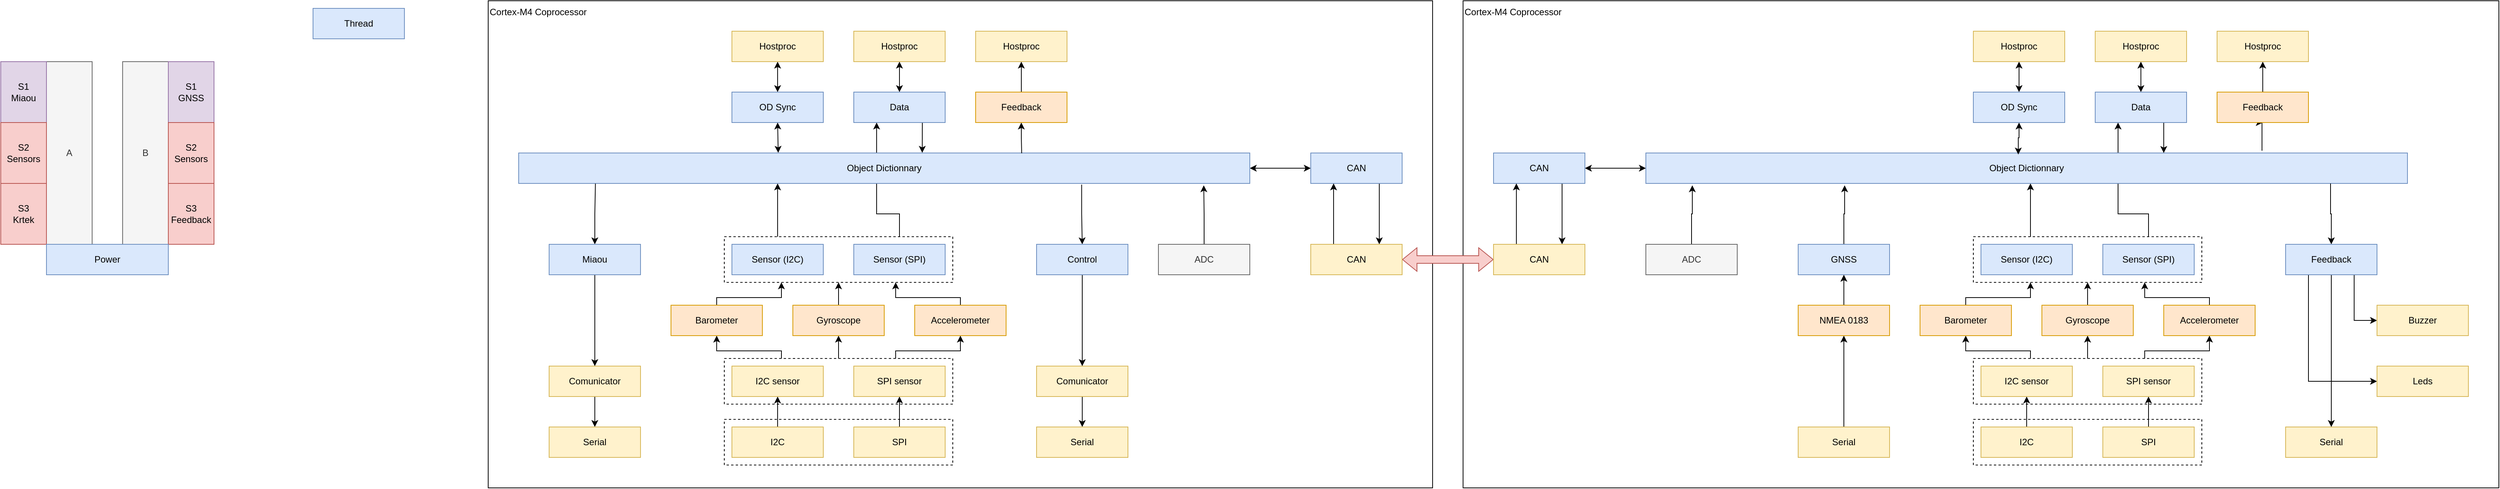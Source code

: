 <mxfile version="20.2.3" type="github">
  <diagram id="oHM9Ts-oEpWvEqwn-NW8" name="Page-1">
    <mxGraphModel dx="4405" dy="1900" grid="1" gridSize="10" guides="1" tooltips="1" connect="1" arrows="1" fold="1" page="1" pageScale="1" pageWidth="850" pageHeight="1100" math="0" shadow="0">
      <root>
        <mxCell id="0" />
        <mxCell id="1" parent="0" />
        <mxCell id="fYRwV2_t_8ricet78tLy-146" value="" style="rounded=0;whiteSpace=wrap;html=1;fillColor=none;" vertex="1" parent="1">
          <mxGeometry x="1320" width="1360" height="640" as="geometry" />
        </mxCell>
        <mxCell id="fYRwV2_t_8ricet78tLy-145" value="" style="rounded=0;whiteSpace=wrap;html=1;fillColor=none;" vertex="1" parent="1">
          <mxGeometry x="40" width="1240" height="640" as="geometry" />
        </mxCell>
        <mxCell id="fYRwV2_t_8ricet78tLy-48" value="" style="edgeStyle=orthogonalEdgeStyle;rounded=0;orthogonalLoop=1;jettySize=auto;html=1;" edge="1" parent="1" source="fYRwV2_t_8ricet78tLy-1">
          <mxGeometry relative="1" as="geometry">
            <mxPoint x="420" y="240" as="targetPoint" />
            <Array as="points">
              <mxPoint x="420" y="240" />
            </Array>
          </mxGeometry>
        </mxCell>
        <mxCell id="fYRwV2_t_8ricet78tLy-47" style="edgeStyle=orthogonalEdgeStyle;rounded=0;orthogonalLoop=1;jettySize=auto;html=1;entryX=0.25;entryY=1;entryDx=0;entryDy=0;exitX=0.5;exitY=0;exitDx=0;exitDy=0;" edge="1" parent="1" source="fYRwV2_t_8ricet78tLy-2" target="fYRwV2_t_8ricet78tLy-43">
          <mxGeometry relative="1" as="geometry">
            <mxPoint x="580" y="270" as="sourcePoint" />
            <Array as="points">
              <mxPoint x="580" y="280" />
              <mxPoint x="550" y="280" />
            </Array>
          </mxGeometry>
        </mxCell>
        <mxCell id="fYRwV2_t_8ricet78tLy-65" style="edgeStyle=orthogonalEdgeStyle;rounded=0;orthogonalLoop=1;jettySize=auto;html=1;exitX=0.25;exitY=0;exitDx=0;exitDy=0;entryX=0.5;entryY=1;entryDx=0;entryDy=0;startArrow=none;startFill=0;endArrow=classic;endFill=1;" edge="1" parent="1" source="fYRwV2_t_8ricet78tLy-12" target="fYRwV2_t_8ricet78tLy-29">
          <mxGeometry relative="1" as="geometry">
            <Array as="points">
              <mxPoint x="425" y="460" />
              <mxPoint x="340" y="460" />
            </Array>
          </mxGeometry>
        </mxCell>
        <mxCell id="fYRwV2_t_8ricet78tLy-66" style="edgeStyle=orthogonalEdgeStyle;rounded=0;orthogonalLoop=1;jettySize=auto;html=1;exitX=0.5;exitY=0;exitDx=0;exitDy=0;entryX=0.5;entryY=1;entryDx=0;entryDy=0;startArrow=none;startFill=0;endArrow=classic;endFill=1;" edge="1" parent="1" source="fYRwV2_t_8ricet78tLy-12" target="fYRwV2_t_8ricet78tLy-30">
          <mxGeometry relative="1" as="geometry" />
        </mxCell>
        <mxCell id="fYRwV2_t_8ricet78tLy-67" style="edgeStyle=orthogonalEdgeStyle;rounded=0;orthogonalLoop=1;jettySize=auto;html=1;exitX=0.75;exitY=0;exitDx=0;exitDy=0;entryX=0.5;entryY=1;entryDx=0;entryDy=0;startArrow=none;startFill=0;endArrow=classic;endFill=1;" edge="1" parent="1" source="fYRwV2_t_8ricet78tLy-12" target="fYRwV2_t_8ricet78tLy-31">
          <mxGeometry relative="1" as="geometry">
            <Array as="points">
              <mxPoint x="575" y="460" />
              <mxPoint x="660" y="460" />
            </Array>
          </mxGeometry>
        </mxCell>
        <mxCell id="fYRwV2_t_8ricet78tLy-12" value="" style="rounded=0;whiteSpace=wrap;html=1;dashed=1;fillColor=none;" vertex="1" parent="1">
          <mxGeometry x="350" y="470" width="300" height="60" as="geometry" />
        </mxCell>
        <mxCell id="fYRwV2_t_8ricet78tLy-13" value="" style="rounded=0;whiteSpace=wrap;html=1;dashed=1;fillColor=none;" vertex="1" parent="1">
          <mxGeometry x="350" y="550" width="300" height="60" as="geometry" />
        </mxCell>
        <mxCell id="fYRwV2_t_8ricet78tLy-11" value="" style="rounded=0;whiteSpace=wrap;html=1;dashed=1;fillColor=default;" vertex="1" parent="1">
          <mxGeometry x="350" y="310" width="300" height="60" as="geometry" />
        </mxCell>
        <mxCell id="fYRwV2_t_8ricet78tLy-1" value="Sensor (I2C)" style="rounded=0;whiteSpace=wrap;html=1;fillColor=#dae8fc;strokeColor=#6c8ebf;" vertex="1" parent="1">
          <mxGeometry x="360" y="320" width="120" height="40" as="geometry" />
        </mxCell>
        <mxCell id="fYRwV2_t_8ricet78tLy-2" value="&lt;div&gt;Sensor (SPI)&lt;/div&gt;" style="rounded=0;whiteSpace=wrap;html=1;fillColor=#dae8fc;strokeColor=#6c8ebf;" vertex="1" parent="1">
          <mxGeometry x="520" y="320" width="120" height="40" as="geometry" />
        </mxCell>
        <mxCell id="fYRwV2_t_8ricet78tLy-62" style="edgeStyle=orthogonalEdgeStyle;rounded=0;orthogonalLoop=1;jettySize=auto;html=1;exitX=0.5;exitY=1;exitDx=0;exitDy=0;entryX=0.5;entryY=0;entryDx=0;entryDy=0;startArrow=none;startFill=0;endArrow=classic;endFill=1;" edge="1" parent="1" source="fYRwV2_t_8ricet78tLy-3" target="fYRwV2_t_8ricet78tLy-26">
          <mxGeometry relative="1" as="geometry" />
        </mxCell>
        <mxCell id="fYRwV2_t_8ricet78tLy-3" value="Comunicator" style="rounded=0;whiteSpace=wrap;html=1;fillColor=#fff2cc;strokeColor=#d6b656;" vertex="1" parent="1">
          <mxGeometry x="120" y="480" width="120" height="40" as="geometry" />
        </mxCell>
        <mxCell id="fYRwV2_t_8ricet78tLy-77" style="edgeStyle=orthogonalEdgeStyle;rounded=0;orthogonalLoop=1;jettySize=auto;html=1;exitX=1;exitY=0.5;exitDx=0;exitDy=0;entryX=0;entryY=0.5;entryDx=0;entryDy=0;startArrow=classic;startFill=1;endArrow=classic;endFill=1;" edge="1" parent="1" source="fYRwV2_t_8ricet78tLy-4" target="fYRwV2_t_8ricet78tLy-40">
          <mxGeometry relative="1" as="geometry" />
        </mxCell>
        <mxCell id="fYRwV2_t_8ricet78tLy-4" value="Object Dictionnary" style="rounded=0;whiteSpace=wrap;html=1;fillColor=#dae8fc;strokeColor=#6c8ebf;" vertex="1" parent="1">
          <mxGeometry x="80" y="200" width="960" height="40" as="geometry" />
        </mxCell>
        <mxCell id="fYRwV2_t_8ricet78tLy-6" value="Thread" style="rounded=0;whiteSpace=wrap;html=1;fillColor=#dae8fc;strokeColor=#6c8ebf;" vertex="1" parent="1">
          <mxGeometry x="-190" y="10" width="120" height="40" as="geometry" />
        </mxCell>
        <mxCell id="fYRwV2_t_8ricet78tLy-63" style="edgeStyle=orthogonalEdgeStyle;rounded=0;orthogonalLoop=1;jettySize=auto;html=1;exitX=0.5;exitY=0;exitDx=0;exitDy=0;entryX=0.5;entryY=1;entryDx=0;entryDy=0;startArrow=none;startFill=0;endArrow=classic;endFill=1;" edge="1" parent="1" source="fYRwV2_t_8ricet78tLy-7" target="fYRwV2_t_8ricet78tLy-8">
          <mxGeometry relative="1" as="geometry" />
        </mxCell>
        <mxCell id="fYRwV2_t_8ricet78tLy-7" value="I2C" style="rounded=0;whiteSpace=wrap;html=1;fillColor=#fff2cc;strokeColor=#d6b656;" vertex="1" parent="1">
          <mxGeometry x="360" y="560" width="120" height="40" as="geometry" />
        </mxCell>
        <mxCell id="fYRwV2_t_8ricet78tLy-8" value="I2C sensor" style="rounded=0;whiteSpace=wrap;html=1;fillColor=#fff2cc;strokeColor=#d6b656;" vertex="1" parent="1">
          <mxGeometry x="360" y="480" width="120" height="40" as="geometry" />
        </mxCell>
        <mxCell id="fYRwV2_t_8ricet78tLy-64" style="edgeStyle=orthogonalEdgeStyle;rounded=0;orthogonalLoop=1;jettySize=auto;html=1;exitX=0.5;exitY=0;exitDx=0;exitDy=0;entryX=0.5;entryY=1;entryDx=0;entryDy=0;startArrow=none;startFill=0;endArrow=classic;endFill=1;" edge="1" parent="1" source="fYRwV2_t_8ricet78tLy-9" target="fYRwV2_t_8ricet78tLy-10">
          <mxGeometry relative="1" as="geometry" />
        </mxCell>
        <mxCell id="fYRwV2_t_8ricet78tLy-9" value="SPI" style="rounded=0;whiteSpace=wrap;html=1;fillColor=#fff2cc;strokeColor=#d6b656;" vertex="1" parent="1">
          <mxGeometry x="520" y="560" width="120" height="40" as="geometry" />
        </mxCell>
        <mxCell id="fYRwV2_t_8ricet78tLy-10" value="SPI sensor" style="rounded=0;whiteSpace=wrap;html=1;fillColor=#fff2cc;strokeColor=#d6b656;" vertex="1" parent="1">
          <mxGeometry x="520" y="480" width="120" height="40" as="geometry" />
        </mxCell>
        <mxCell id="fYRwV2_t_8ricet78tLy-14" value="A" style="rounded=0;whiteSpace=wrap;html=1;fillColor=#f5f5f5;fontColor=#333333;strokeColor=#666666;" vertex="1" parent="1">
          <mxGeometry x="-540" y="80" width="60" height="240" as="geometry" />
        </mxCell>
        <mxCell id="fYRwV2_t_8ricet78tLy-15" value="B" style="rounded=0;whiteSpace=wrap;html=1;fillColor=#f5f5f5;fontColor=#333333;strokeColor=#666666;" vertex="1" parent="1">
          <mxGeometry x="-440" y="80" width="60" height="240" as="geometry" />
        </mxCell>
        <mxCell id="fYRwV2_t_8ricet78tLy-16" value="S1&lt;br&gt;Miaou" style="rounded=0;whiteSpace=wrap;html=1;fillColor=#e1d5e7;strokeColor=#9673a6;" vertex="1" parent="1">
          <mxGeometry x="-600" y="80" width="60" height="80" as="geometry" />
        </mxCell>
        <mxCell id="fYRwV2_t_8ricet78tLy-17" value="S2&lt;br&gt;Sensors" style="rounded=0;whiteSpace=wrap;html=1;fillColor=#f8cecc;strokeColor=#b85450;" vertex="1" parent="1">
          <mxGeometry x="-600" y="160" width="60" height="80" as="geometry" />
        </mxCell>
        <mxCell id="fYRwV2_t_8ricet78tLy-18" value="S1&lt;br&gt;GNSS" style="rounded=0;whiteSpace=wrap;html=1;fillColor=#e1d5e7;strokeColor=#9673a6;" vertex="1" parent="1">
          <mxGeometry x="-380" y="80" width="60" height="80" as="geometry" />
        </mxCell>
        <mxCell id="fYRwV2_t_8ricet78tLy-19" value="S2&lt;br&gt;Sensors" style="rounded=0;whiteSpace=wrap;html=1;fillColor=#f8cecc;strokeColor=#b85450;" vertex="1" parent="1">
          <mxGeometry x="-380" y="160" width="60" height="80" as="geometry" />
        </mxCell>
        <mxCell id="fYRwV2_t_8ricet78tLy-20" value="S3&lt;br&gt;Krtek" style="rounded=0;whiteSpace=wrap;html=1;fillColor=#f8cecc;strokeColor=#b85450;" vertex="1" parent="1">
          <mxGeometry x="-600" y="240" width="60" height="80" as="geometry" />
        </mxCell>
        <mxCell id="fYRwV2_t_8ricet78tLy-21" value="S3&lt;br&gt;Feedback" style="rounded=0;whiteSpace=wrap;html=1;fillColor=#f8cecc;strokeColor=#b85450;" vertex="1" parent="1">
          <mxGeometry x="-380" y="240" width="60" height="80" as="geometry" />
        </mxCell>
        <mxCell id="fYRwV2_t_8ricet78tLy-22" value="Power" style="rounded=0;whiteSpace=wrap;html=1;fillColor=#dae8fc;strokeColor=#6c8ebf;" vertex="1" parent="1">
          <mxGeometry x="-540" y="320" width="160" height="40" as="geometry" />
        </mxCell>
        <mxCell id="fYRwV2_t_8ricet78tLy-72" style="edgeStyle=orthogonalEdgeStyle;rounded=0;orthogonalLoop=1;jettySize=auto;html=1;exitX=0.5;exitY=1;exitDx=0;exitDy=0;entryX=0.5;entryY=0;entryDx=0;entryDy=0;startArrow=none;startFill=0;endArrow=classic;endFill=1;" edge="1" parent="1" source="fYRwV2_t_8ricet78tLy-25" target="fYRwV2_t_8ricet78tLy-27">
          <mxGeometry relative="1" as="geometry" />
        </mxCell>
        <mxCell id="fYRwV2_t_8ricet78tLy-25" value="Comunicator" style="rounded=0;whiteSpace=wrap;html=1;fillColor=#fff2cc;strokeColor=#d6b656;" vertex="1" parent="1">
          <mxGeometry x="760" y="480" width="120" height="40" as="geometry" />
        </mxCell>
        <mxCell id="fYRwV2_t_8ricet78tLy-26" value="Serial" style="rounded=0;whiteSpace=wrap;html=1;fillColor=#fff2cc;strokeColor=#d6b656;" vertex="1" parent="1">
          <mxGeometry x="120" y="560" width="120" height="40" as="geometry" />
        </mxCell>
        <mxCell id="fYRwV2_t_8ricet78tLy-27" value="Serial" style="rounded=0;whiteSpace=wrap;html=1;fillColor=#fff2cc;strokeColor=#d6b656;" vertex="1" parent="1">
          <mxGeometry x="760" y="560" width="120" height="40" as="geometry" />
        </mxCell>
        <mxCell id="fYRwV2_t_8ricet78tLy-60" style="edgeStyle=orthogonalEdgeStyle;rounded=0;orthogonalLoop=1;jettySize=auto;html=1;exitX=0.5;exitY=0;exitDx=0;exitDy=0;entryX=0.105;entryY=1.008;entryDx=0;entryDy=0;entryPerimeter=0;startArrow=classic;startFill=1;endArrow=none;endFill=0;" edge="1" parent="1" source="fYRwV2_t_8ricet78tLy-28" target="fYRwV2_t_8ricet78tLy-4">
          <mxGeometry relative="1" as="geometry" />
        </mxCell>
        <mxCell id="fYRwV2_t_8ricet78tLy-61" style="edgeStyle=orthogonalEdgeStyle;rounded=0;orthogonalLoop=1;jettySize=auto;html=1;exitX=0.5;exitY=1;exitDx=0;exitDy=0;entryX=0.5;entryY=0;entryDx=0;entryDy=0;startArrow=none;startFill=0;endArrow=classic;endFill=1;" edge="1" parent="1" source="fYRwV2_t_8ricet78tLy-28" target="fYRwV2_t_8ricet78tLy-3">
          <mxGeometry relative="1" as="geometry" />
        </mxCell>
        <mxCell id="fYRwV2_t_8ricet78tLy-28" value="Miaou" style="rounded=0;whiteSpace=wrap;html=1;fillColor=#dae8fc;strokeColor=#6c8ebf;" vertex="1" parent="1">
          <mxGeometry x="120" y="320" width="120" height="40" as="geometry" />
        </mxCell>
        <mxCell id="fYRwV2_t_8ricet78tLy-68" style="edgeStyle=orthogonalEdgeStyle;rounded=0;orthogonalLoop=1;jettySize=auto;html=1;exitX=0.5;exitY=0;exitDx=0;exitDy=0;entryX=0.25;entryY=1;entryDx=0;entryDy=0;startArrow=none;startFill=0;endArrow=classic;endFill=1;" edge="1" parent="1" source="fYRwV2_t_8ricet78tLy-29" target="fYRwV2_t_8ricet78tLy-11">
          <mxGeometry relative="1" as="geometry">
            <Array as="points">
              <mxPoint x="340" y="390" />
              <mxPoint x="425" y="390" />
            </Array>
          </mxGeometry>
        </mxCell>
        <mxCell id="fYRwV2_t_8ricet78tLy-29" value="Barometer" style="rounded=0;whiteSpace=wrap;html=1;fillColor=#ffe6cc;strokeColor=#d79b00;" vertex="1" parent="1">
          <mxGeometry x="280" y="400" width="120" height="40" as="geometry" />
        </mxCell>
        <mxCell id="fYRwV2_t_8ricet78tLy-70" style="edgeStyle=orthogonalEdgeStyle;rounded=0;orthogonalLoop=1;jettySize=auto;html=1;exitX=0.5;exitY=0;exitDx=0;exitDy=0;entryX=0.5;entryY=1;entryDx=0;entryDy=0;startArrow=none;startFill=0;endArrow=classic;endFill=1;" edge="1" parent="1" source="fYRwV2_t_8ricet78tLy-30" target="fYRwV2_t_8ricet78tLy-11">
          <mxGeometry relative="1" as="geometry" />
        </mxCell>
        <mxCell id="fYRwV2_t_8ricet78tLy-30" value="Gyroscope" style="rounded=0;whiteSpace=wrap;html=1;fillColor=#ffe6cc;strokeColor=#d79b00;" vertex="1" parent="1">
          <mxGeometry x="440" y="400" width="120" height="40" as="geometry" />
        </mxCell>
        <mxCell id="fYRwV2_t_8ricet78tLy-69" style="edgeStyle=orthogonalEdgeStyle;rounded=0;orthogonalLoop=1;jettySize=auto;html=1;exitX=0.5;exitY=0;exitDx=0;exitDy=0;entryX=0.75;entryY=1;entryDx=0;entryDy=0;startArrow=none;startFill=0;endArrow=classic;endFill=1;" edge="1" parent="1" source="fYRwV2_t_8ricet78tLy-31" target="fYRwV2_t_8ricet78tLy-11">
          <mxGeometry relative="1" as="geometry">
            <Array as="points">
              <mxPoint x="660" y="390" />
              <mxPoint x="575" y="390" />
            </Array>
          </mxGeometry>
        </mxCell>
        <mxCell id="fYRwV2_t_8ricet78tLy-31" value="Accelerometer" style="rounded=0;whiteSpace=wrap;html=1;fillColor=#ffe6cc;strokeColor=#d79b00;" vertex="1" parent="1">
          <mxGeometry x="600" y="400" width="120" height="40" as="geometry" />
        </mxCell>
        <mxCell id="fYRwV2_t_8ricet78tLy-143" style="edgeStyle=orthogonalEdgeStyle;rounded=0;orthogonalLoop=1;jettySize=auto;html=1;exitX=0.5;exitY=0;exitDx=0;exitDy=0;entryX=0.937;entryY=1.062;entryDx=0;entryDy=0;entryPerimeter=0;startArrow=none;startFill=0;endArrow=classic;endFill=1;" edge="1" parent="1" source="fYRwV2_t_8ricet78tLy-38" target="fYRwV2_t_8ricet78tLy-4">
          <mxGeometry relative="1" as="geometry" />
        </mxCell>
        <mxCell id="fYRwV2_t_8ricet78tLy-38" value="ADC" style="rounded=0;whiteSpace=wrap;html=1;fillColor=#f5f5f5;strokeColor=#666666;fontColor=#333333;" vertex="1" parent="1">
          <mxGeometry x="920" y="320" width="120" height="40" as="geometry" />
        </mxCell>
        <mxCell id="fYRwV2_t_8ricet78tLy-73" style="edgeStyle=orthogonalEdgeStyle;rounded=0;orthogonalLoop=1;jettySize=auto;html=1;exitX=0.5;exitY=1;exitDx=0;exitDy=0;startArrow=none;startFill=0;endArrow=classic;endFill=1;entryX=0.5;entryY=0;entryDx=0;entryDy=0;" edge="1" parent="1" source="fYRwV2_t_8ricet78tLy-39" target="fYRwV2_t_8ricet78tLy-25">
          <mxGeometry relative="1" as="geometry">
            <mxPoint x="820.667" y="420" as="targetPoint" />
          </mxGeometry>
        </mxCell>
        <mxCell id="fYRwV2_t_8ricet78tLy-74" style="edgeStyle=orthogonalEdgeStyle;rounded=0;orthogonalLoop=1;jettySize=auto;html=1;exitX=0.77;exitY=1.042;exitDx=0;exitDy=0;entryX=0.5;entryY=0;entryDx=0;entryDy=0;startArrow=none;startFill=0;endArrow=classic;endFill=1;exitPerimeter=0;" edge="1" parent="1" source="fYRwV2_t_8ricet78tLy-4" target="fYRwV2_t_8ricet78tLy-39">
          <mxGeometry relative="1" as="geometry" />
        </mxCell>
        <mxCell id="fYRwV2_t_8ricet78tLy-39" value="Control" style="rounded=0;whiteSpace=wrap;html=1;fillColor=#dae8fc;strokeColor=#6c8ebf;" vertex="1" parent="1">
          <mxGeometry x="760" y="320" width="120" height="40" as="geometry" />
        </mxCell>
        <mxCell id="fYRwV2_t_8ricet78tLy-76" style="edgeStyle=orthogonalEdgeStyle;rounded=0;orthogonalLoop=1;jettySize=auto;html=1;exitX=0.75;exitY=1;exitDx=0;exitDy=0;entryX=0.75;entryY=0;entryDx=0;entryDy=0;startArrow=none;startFill=0;endArrow=classic;endFill=1;" edge="1" parent="1" source="fYRwV2_t_8ricet78tLy-40" target="fYRwV2_t_8ricet78tLy-41">
          <mxGeometry relative="1" as="geometry" />
        </mxCell>
        <mxCell id="fYRwV2_t_8ricet78tLy-40" value="CAN" style="rounded=0;whiteSpace=wrap;html=1;fillColor=#dae8fc;strokeColor=#6c8ebf;" vertex="1" parent="1">
          <mxGeometry x="1120" y="200" width="120" height="40" as="geometry" />
        </mxCell>
        <mxCell id="fYRwV2_t_8ricet78tLy-75" style="edgeStyle=orthogonalEdgeStyle;rounded=0;orthogonalLoop=1;jettySize=auto;html=1;exitX=0.25;exitY=0;exitDx=0;exitDy=0;entryX=0.25;entryY=1;entryDx=0;entryDy=0;startArrow=none;startFill=0;endArrow=classic;endFill=1;" edge="1" parent="1" source="fYRwV2_t_8ricet78tLy-41" target="fYRwV2_t_8ricet78tLy-40">
          <mxGeometry relative="1" as="geometry" />
        </mxCell>
        <mxCell id="fYRwV2_t_8ricet78tLy-150" style="edgeStyle=orthogonalEdgeStyle;rounded=0;orthogonalLoop=1;jettySize=auto;html=1;exitX=1;exitY=0.5;exitDx=0;exitDy=0;entryX=0;entryY=0.5;entryDx=0;entryDy=0;startArrow=classic;startFill=1;endArrow=classic;endFill=1;shape=flexArrow;fillColor=#f8cecc;strokeColor=#b85450;" edge="1" parent="1" source="fYRwV2_t_8ricet78tLy-41" target="fYRwV2_t_8ricet78tLy-118">
          <mxGeometry relative="1" as="geometry" />
        </mxCell>
        <mxCell id="fYRwV2_t_8ricet78tLy-41" value="CAN" style="rounded=0;whiteSpace=wrap;html=1;fillColor=#fff2cc;strokeColor=#d6b656;" vertex="1" parent="1">
          <mxGeometry x="1120" y="320" width="120" height="40" as="geometry" />
        </mxCell>
        <mxCell id="fYRwV2_t_8ricet78tLy-53" style="edgeStyle=orthogonalEdgeStyle;rounded=0;orthogonalLoop=1;jettySize=auto;html=1;exitX=0.5;exitY=0;exitDx=0;exitDy=0;entryX=0.5;entryY=1;entryDx=0;entryDy=0;startArrow=classic;startFill=1;" edge="1" parent="1" source="fYRwV2_t_8ricet78tLy-42" target="fYRwV2_t_8ricet78tLy-51">
          <mxGeometry relative="1" as="geometry" />
        </mxCell>
        <mxCell id="fYRwV2_t_8ricet78tLy-55" style="edgeStyle=orthogonalEdgeStyle;rounded=0;orthogonalLoop=1;jettySize=auto;html=1;exitX=0.5;exitY=1;exitDx=0;exitDy=0;entryX=0.355;entryY=-0.007;entryDx=0;entryDy=0;entryPerimeter=0;startArrow=classic;startFill=1;" edge="1" parent="1" source="fYRwV2_t_8ricet78tLy-42" target="fYRwV2_t_8ricet78tLy-4">
          <mxGeometry relative="1" as="geometry" />
        </mxCell>
        <mxCell id="fYRwV2_t_8ricet78tLy-42" value="OD Sync" style="rounded=0;whiteSpace=wrap;html=1;fillColor=#dae8fc;strokeColor=#6c8ebf;" vertex="1" parent="1">
          <mxGeometry x="360" y="120" width="120" height="40" as="geometry" />
        </mxCell>
        <mxCell id="fYRwV2_t_8ricet78tLy-49" style="edgeStyle=orthogonalEdgeStyle;rounded=0;orthogonalLoop=1;jettySize=auto;html=1;exitX=0.5;exitY=0;exitDx=0;exitDy=0;entryX=0.5;entryY=1;entryDx=0;entryDy=0;startArrow=classic;startFill=1;" edge="1" parent="1" source="fYRwV2_t_8ricet78tLy-43" target="fYRwV2_t_8ricet78tLy-44">
          <mxGeometry relative="1" as="geometry" />
        </mxCell>
        <mxCell id="fYRwV2_t_8ricet78tLy-54" style="edgeStyle=orthogonalEdgeStyle;rounded=0;orthogonalLoop=1;jettySize=auto;html=1;exitX=0.75;exitY=1;exitDx=0;exitDy=0;entryX=0.552;entryY=-0.007;entryDx=0;entryDy=0;entryPerimeter=0;startArrow=none;startFill=0;" edge="1" parent="1" source="fYRwV2_t_8ricet78tLy-43" target="fYRwV2_t_8ricet78tLy-4">
          <mxGeometry relative="1" as="geometry" />
        </mxCell>
        <mxCell id="fYRwV2_t_8ricet78tLy-43" value="Data" style="rounded=0;whiteSpace=wrap;html=1;fillColor=#dae8fc;strokeColor=#6c8ebf;" vertex="1" parent="1">
          <mxGeometry x="520" y="120" width="120" height="40" as="geometry" />
        </mxCell>
        <mxCell id="fYRwV2_t_8ricet78tLy-44" value="Hostproc" style="rounded=0;whiteSpace=wrap;html=1;fillColor=#fff2cc;strokeColor=#d6b656;" vertex="1" parent="1">
          <mxGeometry x="520" y="40" width="120" height="40" as="geometry" />
        </mxCell>
        <mxCell id="fYRwV2_t_8ricet78tLy-57" style="edgeStyle=orthogonalEdgeStyle;rounded=0;orthogonalLoop=1;jettySize=auto;html=1;exitX=0.5;exitY=1;exitDx=0;exitDy=0;entryX=0.688;entryY=0.008;entryDx=0;entryDy=0;entryPerimeter=0;startArrow=classic;startFill=1;endArrow=none;endFill=0;" edge="1" parent="1" source="fYRwV2_t_8ricet78tLy-45" target="fYRwV2_t_8ricet78tLy-4">
          <mxGeometry relative="1" as="geometry" />
        </mxCell>
        <mxCell id="fYRwV2_t_8ricet78tLy-58" style="edgeStyle=orthogonalEdgeStyle;rounded=0;orthogonalLoop=1;jettySize=auto;html=1;exitX=0.5;exitY=0;exitDx=0;exitDy=0;entryX=0.5;entryY=1;entryDx=0;entryDy=0;startArrow=none;startFill=0;endArrow=classic;endFill=1;" edge="1" parent="1" source="fYRwV2_t_8ricet78tLy-45" target="fYRwV2_t_8ricet78tLy-50">
          <mxGeometry relative="1" as="geometry" />
        </mxCell>
        <mxCell id="fYRwV2_t_8ricet78tLy-45" value="Feedback" style="rounded=0;whiteSpace=wrap;html=1;fillColor=#ffe6cc;strokeColor=#d79b00;" vertex="1" parent="1">
          <mxGeometry x="680" y="120" width="120" height="40" as="geometry" />
        </mxCell>
        <mxCell id="fYRwV2_t_8ricet78tLy-50" value="Hostproc" style="rounded=0;whiteSpace=wrap;html=1;fillColor=#fff2cc;strokeColor=#d6b656;" vertex="1" parent="1">
          <mxGeometry x="680" y="40" width="120" height="40" as="geometry" />
        </mxCell>
        <mxCell id="fYRwV2_t_8ricet78tLy-51" value="Hostproc" style="rounded=0;whiteSpace=wrap;html=1;fillColor=#fff2cc;strokeColor=#d6b656;" vertex="1" parent="1">
          <mxGeometry x="360" y="40" width="120" height="40" as="geometry" />
        </mxCell>
        <mxCell id="fYRwV2_t_8ricet78tLy-78" value="" style="edgeStyle=orthogonalEdgeStyle;rounded=0;orthogonalLoop=1;jettySize=auto;html=1;" edge="1" parent="1" source="fYRwV2_t_8ricet78tLy-86">
          <mxGeometry relative="1" as="geometry">
            <mxPoint x="2065" y="240" as="targetPoint" />
            <Array as="points">
              <mxPoint x="2065" y="240" />
            </Array>
          </mxGeometry>
        </mxCell>
        <mxCell id="fYRwV2_t_8ricet78tLy-79" style="edgeStyle=orthogonalEdgeStyle;rounded=0;orthogonalLoop=1;jettySize=auto;html=1;entryX=0.25;entryY=1;entryDx=0;entryDy=0;exitX=0.5;exitY=0;exitDx=0;exitDy=0;" edge="1" parent="1" source="fYRwV2_t_8ricet78tLy-87" target="fYRwV2_t_8ricet78tLy-124">
          <mxGeometry relative="1" as="geometry">
            <mxPoint x="2225" y="270" as="sourcePoint" />
            <Array as="points">
              <mxPoint x="2220" y="280" />
              <mxPoint x="2180" y="280" />
            </Array>
          </mxGeometry>
        </mxCell>
        <mxCell id="fYRwV2_t_8ricet78tLy-80" style="edgeStyle=orthogonalEdgeStyle;rounded=0;orthogonalLoop=1;jettySize=auto;html=1;exitX=0.25;exitY=0;exitDx=0;exitDy=0;entryX=0.5;entryY=1;entryDx=0;entryDy=0;startArrow=none;startFill=0;endArrow=classic;endFill=1;" edge="1" parent="1" source="fYRwV2_t_8ricet78tLy-83" target="fYRwV2_t_8ricet78tLy-106">
          <mxGeometry relative="1" as="geometry">
            <Array as="points">
              <mxPoint x="2065" y="460" />
              <mxPoint x="1980" y="460" />
            </Array>
          </mxGeometry>
        </mxCell>
        <mxCell id="fYRwV2_t_8ricet78tLy-81" style="edgeStyle=orthogonalEdgeStyle;rounded=0;orthogonalLoop=1;jettySize=auto;html=1;exitX=0.5;exitY=0;exitDx=0;exitDy=0;entryX=0.5;entryY=1;entryDx=0;entryDy=0;startArrow=none;startFill=0;endArrow=classic;endFill=1;" edge="1" parent="1" source="fYRwV2_t_8ricet78tLy-83" target="fYRwV2_t_8ricet78tLy-108">
          <mxGeometry relative="1" as="geometry" />
        </mxCell>
        <mxCell id="fYRwV2_t_8ricet78tLy-82" style="edgeStyle=orthogonalEdgeStyle;rounded=0;orthogonalLoop=1;jettySize=auto;html=1;exitX=0.75;exitY=0;exitDx=0;exitDy=0;entryX=0.5;entryY=1;entryDx=0;entryDy=0;startArrow=none;startFill=0;endArrow=classic;endFill=1;" edge="1" parent="1" source="fYRwV2_t_8ricet78tLy-83" target="fYRwV2_t_8ricet78tLy-110">
          <mxGeometry relative="1" as="geometry">
            <Array as="points">
              <mxPoint x="2215" y="460" />
              <mxPoint x="2300" y="460" />
            </Array>
          </mxGeometry>
        </mxCell>
        <mxCell id="fYRwV2_t_8ricet78tLy-83" value="" style="rounded=0;whiteSpace=wrap;html=1;dashed=1;fillColor=none;" vertex="1" parent="1">
          <mxGeometry x="1990" y="470" width="300" height="60" as="geometry" />
        </mxCell>
        <mxCell id="fYRwV2_t_8ricet78tLy-84" value="" style="rounded=0;whiteSpace=wrap;html=1;dashed=1;fillColor=none;" vertex="1" parent="1">
          <mxGeometry x="1990" y="550" width="300" height="60" as="geometry" />
        </mxCell>
        <mxCell id="fYRwV2_t_8ricet78tLy-85" value="" style="rounded=0;whiteSpace=wrap;html=1;dashed=1;fillColor=default;" vertex="1" parent="1">
          <mxGeometry x="1990" y="310" width="300" height="60" as="geometry" />
        </mxCell>
        <mxCell id="fYRwV2_t_8ricet78tLy-86" value="Sensor (I2C)" style="rounded=0;whiteSpace=wrap;html=1;fillColor=#dae8fc;strokeColor=#6c8ebf;" vertex="1" parent="1">
          <mxGeometry x="2000" y="320" width="120" height="40" as="geometry" />
        </mxCell>
        <mxCell id="fYRwV2_t_8ricet78tLy-87" value="&lt;div&gt;Sensor (SPI)&lt;/div&gt;" style="rounded=0;whiteSpace=wrap;html=1;fillColor=#dae8fc;strokeColor=#6c8ebf;" vertex="1" parent="1">
          <mxGeometry x="2160" y="320" width="120" height="40" as="geometry" />
        </mxCell>
        <mxCell id="fYRwV2_t_8ricet78tLy-91" value="Object Dictionnary" style="rounded=0;whiteSpace=wrap;html=1;fillColor=#dae8fc;strokeColor=#6c8ebf;" vertex="1" parent="1">
          <mxGeometry x="1560" y="200" width="1000" height="40" as="geometry" />
        </mxCell>
        <mxCell id="fYRwV2_t_8ricet78tLy-92" style="edgeStyle=orthogonalEdgeStyle;rounded=0;orthogonalLoop=1;jettySize=auto;html=1;exitX=0.5;exitY=0;exitDx=0;exitDy=0;entryX=0.5;entryY=1;entryDx=0;entryDy=0;startArrow=none;startFill=0;endArrow=classic;endFill=1;" edge="1" parent="1" source="fYRwV2_t_8ricet78tLy-93" target="fYRwV2_t_8ricet78tLy-94">
          <mxGeometry relative="1" as="geometry" />
        </mxCell>
        <mxCell id="fYRwV2_t_8ricet78tLy-93" value="I2C" style="rounded=0;whiteSpace=wrap;html=1;fillColor=#fff2cc;strokeColor=#d6b656;" vertex="1" parent="1">
          <mxGeometry x="2000" y="560" width="120" height="40" as="geometry" />
        </mxCell>
        <mxCell id="fYRwV2_t_8ricet78tLy-94" value="I2C sensor" style="rounded=0;whiteSpace=wrap;html=1;fillColor=#fff2cc;strokeColor=#d6b656;" vertex="1" parent="1">
          <mxGeometry x="2000" y="480" width="120" height="40" as="geometry" />
        </mxCell>
        <mxCell id="fYRwV2_t_8ricet78tLy-95" style="edgeStyle=orthogonalEdgeStyle;rounded=0;orthogonalLoop=1;jettySize=auto;html=1;exitX=0.5;exitY=0;exitDx=0;exitDy=0;entryX=0.5;entryY=1;entryDx=0;entryDy=0;startArrow=none;startFill=0;endArrow=classic;endFill=1;" edge="1" parent="1" source="fYRwV2_t_8ricet78tLy-96" target="fYRwV2_t_8ricet78tLy-97">
          <mxGeometry relative="1" as="geometry" />
        </mxCell>
        <mxCell id="fYRwV2_t_8ricet78tLy-96" value="SPI" style="rounded=0;whiteSpace=wrap;html=1;fillColor=#fff2cc;strokeColor=#d6b656;" vertex="1" parent="1">
          <mxGeometry x="2160" y="560" width="120" height="40" as="geometry" />
        </mxCell>
        <mxCell id="fYRwV2_t_8ricet78tLy-97" value="SPI sensor" style="rounded=0;whiteSpace=wrap;html=1;fillColor=#fff2cc;strokeColor=#d6b656;" vertex="1" parent="1">
          <mxGeometry x="2160" y="480" width="120" height="40" as="geometry" />
        </mxCell>
        <mxCell id="fYRwV2_t_8ricet78tLy-135" style="edgeStyle=orthogonalEdgeStyle;rounded=0;orthogonalLoop=1;jettySize=auto;html=1;exitX=0.5;exitY=0;exitDx=0;exitDy=0;entryX=0.5;entryY=1;entryDx=0;entryDy=0;startArrow=none;startFill=0;endArrow=classic;endFill=1;" edge="1" parent="1" source="fYRwV2_t_8ricet78tLy-100" target="fYRwV2_t_8ricet78tLy-134">
          <mxGeometry relative="1" as="geometry" />
        </mxCell>
        <mxCell id="fYRwV2_t_8ricet78tLy-100" value="Serial" style="rounded=0;whiteSpace=wrap;html=1;fillColor=#fff2cc;strokeColor=#d6b656;" vertex="1" parent="1">
          <mxGeometry x="1760" y="560" width="120" height="40" as="geometry" />
        </mxCell>
        <mxCell id="fYRwV2_t_8ricet78tLy-101" value="Serial" style="rounded=0;whiteSpace=wrap;html=1;fillColor=#fff2cc;strokeColor=#d6b656;" vertex="1" parent="1">
          <mxGeometry x="2400" y="560" width="120" height="40" as="geometry" />
        </mxCell>
        <mxCell id="fYRwV2_t_8ricet78tLy-137" style="edgeStyle=orthogonalEdgeStyle;rounded=0;orthogonalLoop=1;jettySize=auto;html=1;exitX=0.5;exitY=0;exitDx=0;exitDy=0;startArrow=none;startFill=0;endArrow=classic;endFill=1;entryX=0.261;entryY=1.062;entryDx=0;entryDy=0;entryPerimeter=0;" edge="1" parent="1" source="fYRwV2_t_8ricet78tLy-104" target="fYRwV2_t_8ricet78tLy-91">
          <mxGeometry relative="1" as="geometry">
            <mxPoint x="1818" y="240" as="targetPoint" />
          </mxGeometry>
        </mxCell>
        <mxCell id="fYRwV2_t_8ricet78tLy-104" value="GNSS" style="rounded=0;whiteSpace=wrap;html=1;fillColor=#dae8fc;strokeColor=#6c8ebf;" vertex="1" parent="1">
          <mxGeometry x="1760" y="320" width="120" height="40" as="geometry" />
        </mxCell>
        <mxCell id="fYRwV2_t_8ricet78tLy-105" style="edgeStyle=orthogonalEdgeStyle;rounded=0;orthogonalLoop=1;jettySize=auto;html=1;exitX=0.5;exitY=0;exitDx=0;exitDy=0;entryX=0.25;entryY=1;entryDx=0;entryDy=0;startArrow=none;startFill=0;endArrow=classic;endFill=1;" edge="1" parent="1" source="fYRwV2_t_8ricet78tLy-106" target="fYRwV2_t_8ricet78tLy-85">
          <mxGeometry relative="1" as="geometry">
            <Array as="points">
              <mxPoint x="1980" y="390" />
              <mxPoint x="2065" y="390" />
            </Array>
          </mxGeometry>
        </mxCell>
        <mxCell id="fYRwV2_t_8ricet78tLy-106" value="Barometer" style="rounded=0;whiteSpace=wrap;html=1;fillColor=#ffe6cc;strokeColor=#d79b00;" vertex="1" parent="1">
          <mxGeometry x="1920" y="400" width="120" height="40" as="geometry" />
        </mxCell>
        <mxCell id="fYRwV2_t_8ricet78tLy-107" style="edgeStyle=orthogonalEdgeStyle;rounded=0;orthogonalLoop=1;jettySize=auto;html=1;exitX=0.5;exitY=0;exitDx=0;exitDy=0;entryX=0.5;entryY=1;entryDx=0;entryDy=0;startArrow=none;startFill=0;endArrow=classic;endFill=1;" edge="1" parent="1" source="fYRwV2_t_8ricet78tLy-108" target="fYRwV2_t_8ricet78tLy-85">
          <mxGeometry relative="1" as="geometry" />
        </mxCell>
        <mxCell id="fYRwV2_t_8ricet78tLy-108" value="Gyroscope" style="rounded=0;whiteSpace=wrap;html=1;fillColor=#ffe6cc;strokeColor=#d79b00;" vertex="1" parent="1">
          <mxGeometry x="2080" y="400" width="120" height="40" as="geometry" />
        </mxCell>
        <mxCell id="fYRwV2_t_8ricet78tLy-109" style="edgeStyle=orthogonalEdgeStyle;rounded=0;orthogonalLoop=1;jettySize=auto;html=1;exitX=0.5;exitY=0;exitDx=0;exitDy=0;entryX=0.75;entryY=1;entryDx=0;entryDy=0;startArrow=none;startFill=0;endArrow=classic;endFill=1;" edge="1" parent="1" source="fYRwV2_t_8ricet78tLy-110" target="fYRwV2_t_8ricet78tLy-85">
          <mxGeometry relative="1" as="geometry">
            <Array as="points">
              <mxPoint x="2300" y="390" />
              <mxPoint x="2215" y="390" />
            </Array>
          </mxGeometry>
        </mxCell>
        <mxCell id="fYRwV2_t_8ricet78tLy-110" value="Accelerometer" style="rounded=0;whiteSpace=wrap;html=1;fillColor=#ffe6cc;strokeColor=#d79b00;" vertex="1" parent="1">
          <mxGeometry x="2240" y="400" width="120" height="40" as="geometry" />
        </mxCell>
        <mxCell id="fYRwV2_t_8ricet78tLy-144" style="edgeStyle=orthogonalEdgeStyle;rounded=0;orthogonalLoop=1;jettySize=auto;html=1;exitX=0.5;exitY=0;exitDx=0;exitDy=0;entryX=0.061;entryY=1.062;entryDx=0;entryDy=0;entryPerimeter=0;startArrow=none;startFill=0;endArrow=classic;endFill=1;" edge="1" parent="1" source="fYRwV2_t_8ricet78tLy-111" target="fYRwV2_t_8ricet78tLy-91">
          <mxGeometry relative="1" as="geometry" />
        </mxCell>
        <mxCell id="fYRwV2_t_8ricet78tLy-111" value="ADC" style="rounded=0;whiteSpace=wrap;html=1;fillColor=#f5f5f5;strokeColor=#666666;fontColor=#333333;" vertex="1" parent="1">
          <mxGeometry x="1560" y="320" width="120" height="40" as="geometry" />
        </mxCell>
        <mxCell id="fYRwV2_t_8ricet78tLy-112" style="edgeStyle=orthogonalEdgeStyle;rounded=0;orthogonalLoop=1;jettySize=auto;html=1;exitX=0.5;exitY=1;exitDx=0;exitDy=0;startArrow=none;startFill=0;endArrow=classic;endFill=1;entryX=0.5;entryY=0;entryDx=0;entryDy=0;" edge="1" parent="1" source="fYRwV2_t_8ricet78tLy-114" target="fYRwV2_t_8ricet78tLy-101">
          <mxGeometry relative="1" as="geometry">
            <mxPoint x="2460" y="480" as="targetPoint" />
          </mxGeometry>
        </mxCell>
        <mxCell id="fYRwV2_t_8ricet78tLy-113" style="edgeStyle=orthogonalEdgeStyle;rounded=0;orthogonalLoop=1;jettySize=auto;html=1;entryX=0.5;entryY=0;entryDx=0;entryDy=0;startArrow=none;startFill=0;endArrow=classic;endFill=1;exitX=0.899;exitY=1.003;exitDx=0;exitDy=0;exitPerimeter=0;" edge="1" parent="1" source="fYRwV2_t_8ricet78tLy-91" target="fYRwV2_t_8ricet78tLy-114">
          <mxGeometry relative="1" as="geometry">
            <mxPoint x="2460" y="250" as="sourcePoint" />
          </mxGeometry>
        </mxCell>
        <mxCell id="fYRwV2_t_8ricet78tLy-139" style="edgeStyle=orthogonalEdgeStyle;rounded=0;orthogonalLoop=1;jettySize=auto;html=1;exitX=0.75;exitY=1;exitDx=0;exitDy=0;entryX=0;entryY=0.5;entryDx=0;entryDy=0;startArrow=none;startFill=0;endArrow=classic;endFill=1;" edge="1" parent="1" source="fYRwV2_t_8ricet78tLy-114" target="fYRwV2_t_8ricet78tLy-138">
          <mxGeometry relative="1" as="geometry" />
        </mxCell>
        <mxCell id="fYRwV2_t_8ricet78tLy-142" style="edgeStyle=orthogonalEdgeStyle;rounded=0;orthogonalLoop=1;jettySize=auto;html=1;exitX=0.25;exitY=1;exitDx=0;exitDy=0;entryX=0;entryY=0.5;entryDx=0;entryDy=0;startArrow=none;startFill=0;endArrow=classic;endFill=1;" edge="1" parent="1" source="fYRwV2_t_8ricet78tLy-114" target="fYRwV2_t_8ricet78tLy-140">
          <mxGeometry relative="1" as="geometry" />
        </mxCell>
        <mxCell id="fYRwV2_t_8ricet78tLy-114" value="Feedback" style="rounded=0;whiteSpace=wrap;html=1;fillColor=#dae8fc;strokeColor=#6c8ebf;" vertex="1" parent="1">
          <mxGeometry x="2400" y="320" width="120" height="40" as="geometry" />
        </mxCell>
        <mxCell id="fYRwV2_t_8ricet78tLy-115" style="edgeStyle=orthogonalEdgeStyle;rounded=0;orthogonalLoop=1;jettySize=auto;html=1;exitX=0.75;exitY=1;exitDx=0;exitDy=0;entryX=0.75;entryY=0;entryDx=0;entryDy=0;startArrow=none;startFill=0;endArrow=classic;endFill=1;" edge="1" parent="1" source="fYRwV2_t_8ricet78tLy-116" target="fYRwV2_t_8ricet78tLy-118">
          <mxGeometry relative="1" as="geometry" />
        </mxCell>
        <mxCell id="fYRwV2_t_8ricet78tLy-131" style="edgeStyle=orthogonalEdgeStyle;rounded=0;orthogonalLoop=1;jettySize=auto;html=1;exitX=1;exitY=0.5;exitDx=0;exitDy=0;entryX=0;entryY=0.5;entryDx=0;entryDy=0;startArrow=classic;startFill=1;endArrow=classic;endFill=1;" edge="1" parent="1" source="fYRwV2_t_8ricet78tLy-116" target="fYRwV2_t_8ricet78tLy-91">
          <mxGeometry relative="1" as="geometry" />
        </mxCell>
        <mxCell id="fYRwV2_t_8ricet78tLy-116" value="CAN" style="rounded=0;whiteSpace=wrap;html=1;fillColor=#dae8fc;strokeColor=#6c8ebf;" vertex="1" parent="1">
          <mxGeometry x="1360" y="200" width="120" height="40" as="geometry" />
        </mxCell>
        <mxCell id="fYRwV2_t_8ricet78tLy-117" style="edgeStyle=orthogonalEdgeStyle;rounded=0;orthogonalLoop=1;jettySize=auto;html=1;exitX=0.25;exitY=0;exitDx=0;exitDy=0;entryX=0.25;entryY=1;entryDx=0;entryDy=0;startArrow=none;startFill=0;endArrow=classic;endFill=1;" edge="1" parent="1" source="fYRwV2_t_8ricet78tLy-118" target="fYRwV2_t_8ricet78tLy-116">
          <mxGeometry relative="1" as="geometry" />
        </mxCell>
        <mxCell id="fYRwV2_t_8ricet78tLy-118" value="CAN" style="rounded=0;whiteSpace=wrap;html=1;fillColor=#fff2cc;strokeColor=#d6b656;" vertex="1" parent="1">
          <mxGeometry x="1360" y="320" width="120" height="40" as="geometry" />
        </mxCell>
        <mxCell id="fYRwV2_t_8ricet78tLy-119" style="edgeStyle=orthogonalEdgeStyle;rounded=0;orthogonalLoop=1;jettySize=auto;html=1;exitX=0.5;exitY=0;exitDx=0;exitDy=0;entryX=0.5;entryY=1;entryDx=0;entryDy=0;startArrow=classic;startFill=1;" edge="1" parent="1" source="fYRwV2_t_8ricet78tLy-121" target="fYRwV2_t_8ricet78tLy-130">
          <mxGeometry relative="1" as="geometry" />
        </mxCell>
        <mxCell id="fYRwV2_t_8ricet78tLy-120" style="edgeStyle=orthogonalEdgeStyle;rounded=0;orthogonalLoop=1;jettySize=auto;html=1;exitX=0.5;exitY=1;exitDx=0;exitDy=0;entryX=0.489;entryY=0.05;entryDx=0;entryDy=0;entryPerimeter=0;startArrow=classic;startFill=1;" edge="1" parent="1" source="fYRwV2_t_8ricet78tLy-121" target="fYRwV2_t_8ricet78tLy-91">
          <mxGeometry relative="1" as="geometry" />
        </mxCell>
        <mxCell id="fYRwV2_t_8ricet78tLy-121" value="OD Sync" style="rounded=0;whiteSpace=wrap;html=1;fillColor=#dae8fc;strokeColor=#6c8ebf;" vertex="1" parent="1">
          <mxGeometry x="1990" y="120" width="120" height="40" as="geometry" />
        </mxCell>
        <mxCell id="fYRwV2_t_8ricet78tLy-122" style="edgeStyle=orthogonalEdgeStyle;rounded=0;orthogonalLoop=1;jettySize=auto;html=1;exitX=0.5;exitY=0;exitDx=0;exitDy=0;entryX=0.5;entryY=1;entryDx=0;entryDy=0;startArrow=classic;startFill=1;" edge="1" parent="1" source="fYRwV2_t_8ricet78tLy-124" target="fYRwV2_t_8ricet78tLy-125">
          <mxGeometry relative="1" as="geometry" />
        </mxCell>
        <mxCell id="fYRwV2_t_8ricet78tLy-123" style="edgeStyle=orthogonalEdgeStyle;rounded=0;orthogonalLoop=1;jettySize=auto;html=1;exitX=0.75;exitY=1;exitDx=0;exitDy=0;entryX=0.68;entryY=0;entryDx=0;entryDy=0;entryPerimeter=0;startArrow=none;startFill=0;" edge="1" parent="1" source="fYRwV2_t_8ricet78tLy-124" target="fYRwV2_t_8ricet78tLy-91">
          <mxGeometry relative="1" as="geometry">
            <Array as="points" />
          </mxGeometry>
        </mxCell>
        <mxCell id="fYRwV2_t_8ricet78tLy-124" value="Data" style="rounded=0;whiteSpace=wrap;html=1;fillColor=#dae8fc;strokeColor=#6c8ebf;" vertex="1" parent="1">
          <mxGeometry x="2150" y="120" width="120" height="40" as="geometry" />
        </mxCell>
        <mxCell id="fYRwV2_t_8ricet78tLy-125" value="Hostproc" style="rounded=0;whiteSpace=wrap;html=1;fillColor=#fff2cc;strokeColor=#d6b656;" vertex="1" parent="1">
          <mxGeometry x="2150" y="40" width="120" height="40" as="geometry" />
        </mxCell>
        <mxCell id="fYRwV2_t_8ricet78tLy-126" style="edgeStyle=orthogonalEdgeStyle;rounded=0;orthogonalLoop=1;jettySize=auto;html=1;exitX=0.5;exitY=1;exitDx=0;exitDy=0;entryX=0.809;entryY=-0.075;entryDx=0;entryDy=0;entryPerimeter=0;startArrow=classic;startFill=1;endArrow=none;endFill=0;" edge="1" parent="1" source="fYRwV2_t_8ricet78tLy-128" target="fYRwV2_t_8ricet78tLy-91">
          <mxGeometry relative="1" as="geometry" />
        </mxCell>
        <mxCell id="fYRwV2_t_8ricet78tLy-127" style="edgeStyle=orthogonalEdgeStyle;rounded=0;orthogonalLoop=1;jettySize=auto;html=1;exitX=0.5;exitY=0;exitDx=0;exitDy=0;entryX=0.5;entryY=1;entryDx=0;entryDy=0;startArrow=none;startFill=0;endArrow=classic;endFill=1;" edge="1" parent="1" source="fYRwV2_t_8ricet78tLy-128" target="fYRwV2_t_8ricet78tLy-129">
          <mxGeometry relative="1" as="geometry" />
        </mxCell>
        <mxCell id="fYRwV2_t_8ricet78tLy-128" value="Feedback" style="rounded=0;whiteSpace=wrap;html=1;fillColor=#ffe6cc;strokeColor=#d79b00;" vertex="1" parent="1">
          <mxGeometry x="2310" y="120" width="120" height="40" as="geometry" />
        </mxCell>
        <mxCell id="fYRwV2_t_8ricet78tLy-129" value="Hostproc" style="rounded=0;whiteSpace=wrap;html=1;fillColor=#fff2cc;strokeColor=#d6b656;" vertex="1" parent="1">
          <mxGeometry x="2310" y="40" width="120" height="40" as="geometry" />
        </mxCell>
        <mxCell id="fYRwV2_t_8ricet78tLy-130" value="Hostproc" style="rounded=0;whiteSpace=wrap;html=1;fillColor=#fff2cc;strokeColor=#d6b656;" vertex="1" parent="1">
          <mxGeometry x="1990" y="40" width="120" height="40" as="geometry" />
        </mxCell>
        <mxCell id="fYRwV2_t_8ricet78tLy-136" style="edgeStyle=orthogonalEdgeStyle;rounded=0;orthogonalLoop=1;jettySize=auto;html=1;exitX=0.5;exitY=0;exitDx=0;exitDy=0;entryX=0.5;entryY=1;entryDx=0;entryDy=0;startArrow=none;startFill=0;endArrow=classic;endFill=1;" edge="1" parent="1" source="fYRwV2_t_8ricet78tLy-134" target="fYRwV2_t_8ricet78tLy-104">
          <mxGeometry relative="1" as="geometry" />
        </mxCell>
        <mxCell id="fYRwV2_t_8ricet78tLy-134" value="NMEA 0183" style="rounded=0;whiteSpace=wrap;html=1;fillColor=#ffe6cc;strokeColor=#d79b00;" vertex="1" parent="1">
          <mxGeometry x="1760" y="400" width="120" height="40" as="geometry" />
        </mxCell>
        <mxCell id="fYRwV2_t_8ricet78tLy-138" value="Buzzer" style="rounded=0;whiteSpace=wrap;html=1;fillColor=#fff2cc;strokeColor=#d6b656;" vertex="1" parent="1">
          <mxGeometry x="2520" y="400" width="120" height="40" as="geometry" />
        </mxCell>
        <mxCell id="fYRwV2_t_8ricet78tLy-140" value="Leds" style="rounded=0;whiteSpace=wrap;html=1;fillColor=#fff2cc;strokeColor=#d6b656;" vertex="1" parent="1">
          <mxGeometry x="2520" y="480" width="120" height="40" as="geometry" />
        </mxCell>
        <mxCell id="fYRwV2_t_8ricet78tLy-147" value="Cortex-M4 Coprocessor" style="text;html=1;strokeColor=none;fillColor=none;align=left;verticalAlign=middle;whiteSpace=wrap;rounded=0;" vertex="1" parent="1">
          <mxGeometry x="40" width="130" height="30" as="geometry" />
        </mxCell>
        <mxCell id="fYRwV2_t_8ricet78tLy-148" value="Cortex-M4 Coprocessor" style="text;html=1;strokeColor=none;fillColor=none;align=left;verticalAlign=middle;whiteSpace=wrap;rounded=0;" vertex="1" parent="1">
          <mxGeometry x="1320" width="130" height="30" as="geometry" />
        </mxCell>
      </root>
    </mxGraphModel>
  </diagram>
</mxfile>
